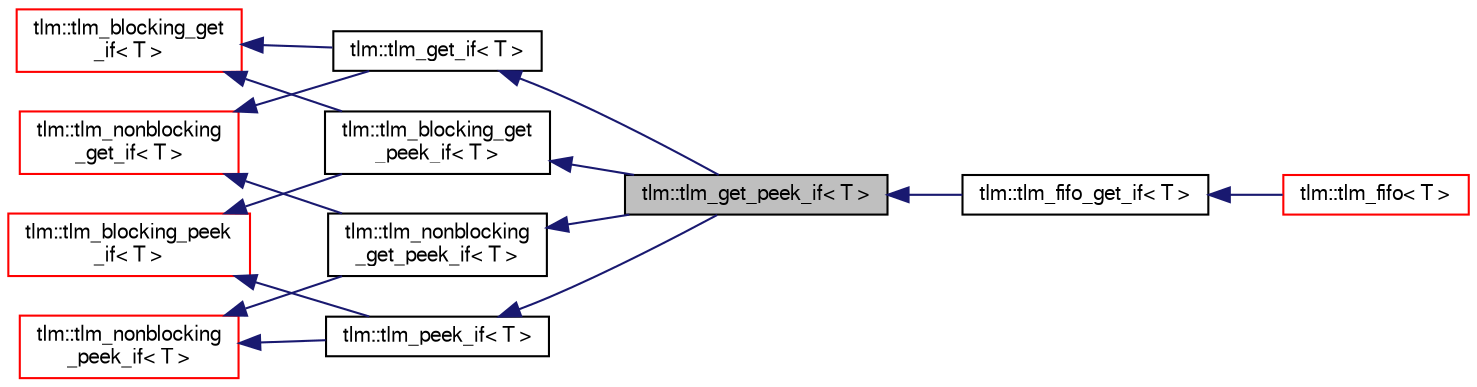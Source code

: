 digraph "tlm::tlm_get_peek_if&lt; T &gt;"
{
  edge [fontname="FreeSans",fontsize="10",labelfontname="FreeSans",labelfontsize="10"];
  node [fontname="FreeSans",fontsize="10",shape=record];
  rankdir="LR";
  Node0 [label="tlm::tlm_get_peek_if\< T \>",height=0.2,width=0.4,color="black", fillcolor="grey75", style="filled", fontcolor="black"];
  Node1 -> Node0 [dir="back",color="midnightblue",fontsize="10",style="solid",fontname="FreeSans"];
  Node1 [label="tlm::tlm_get_if\< T \>",height=0.2,width=0.4,color="black", fillcolor="white", style="filled",URL="$a02291.html"];
  Node2 -> Node1 [dir="back",color="midnightblue",fontsize="10",style="solid",fontname="FreeSans"];
  Node2 [label="tlm::tlm_blocking_get\l_if\< T \>",height=0.2,width=0.4,color="red", fillcolor="white", style="filled",URL="$a02275.html"];
  Node4 -> Node1 [dir="back",color="midnightblue",fontsize="10",style="solid",fontname="FreeSans"];
  Node4 [label="tlm::tlm_nonblocking\l_get_if\< T \>",height=0.2,width=0.4,color="red", fillcolor="white", style="filled",URL="$a02283.html"];
  Node5 -> Node0 [dir="back",color="midnightblue",fontsize="10",style="solid",fontname="FreeSans"];
  Node5 [label="tlm::tlm_peek_if\< T \>",height=0.2,width=0.4,color="black", fillcolor="white", style="filled",URL="$a02307.html"];
  Node6 -> Node5 [dir="back",color="midnightblue",fontsize="10",style="solid",fontname="FreeSans"];
  Node6 [label="tlm::tlm_blocking_peek\l_if\< T \>",height=0.2,width=0.4,color="red", fillcolor="white", style="filled",URL="$a02299.html"];
  Node7 -> Node5 [dir="back",color="midnightblue",fontsize="10",style="solid",fontname="FreeSans"];
  Node7 [label="tlm::tlm_nonblocking\l_peek_if\< T \>",height=0.2,width=0.4,color="red", fillcolor="white", style="filled",URL="$a02303.html"];
  Node8 -> Node0 [dir="back",color="midnightblue",fontsize="10",style="solid",fontname="FreeSans"];
  Node8 [label="tlm::tlm_blocking_get\l_peek_if\< T \>",height=0.2,width=0.4,color="black", fillcolor="white", style="filled",URL="$a02311.html"];
  Node2 -> Node8 [dir="back",color="midnightblue",fontsize="10",style="solid",fontname="FreeSans"];
  Node6 -> Node8 [dir="back",color="midnightblue",fontsize="10",style="solid",fontname="FreeSans"];
  Node9 -> Node0 [dir="back",color="midnightblue",fontsize="10",style="solid",fontname="FreeSans"];
  Node9 [label="tlm::tlm_nonblocking\l_get_peek_if\< T \>",height=0.2,width=0.4,color="black", fillcolor="white", style="filled",URL="$a02315.html"];
  Node4 -> Node9 [dir="back",color="midnightblue",fontsize="10",style="solid",fontname="FreeSans"];
  Node7 -> Node9 [dir="back",color="midnightblue",fontsize="10",style="solid",fontname="FreeSans"];
  Node0 -> Node10 [dir="back",color="midnightblue",fontsize="10",style="solid",fontname="FreeSans"];
  Node10 [label="tlm::tlm_fifo_get_if\< T \>",height=0.2,width=0.4,color="black", fillcolor="white", style="filled",URL="$a02331.html"];
  Node10 -> Node11 [dir="back",color="midnightblue",fontsize="10",style="solid",fontname="FreeSans"];
  Node11 [label="tlm::tlm_fifo\< T \>",height=0.2,width=0.4,color="red", fillcolor="white", style="filled",URL="$a02379.html"];
}
